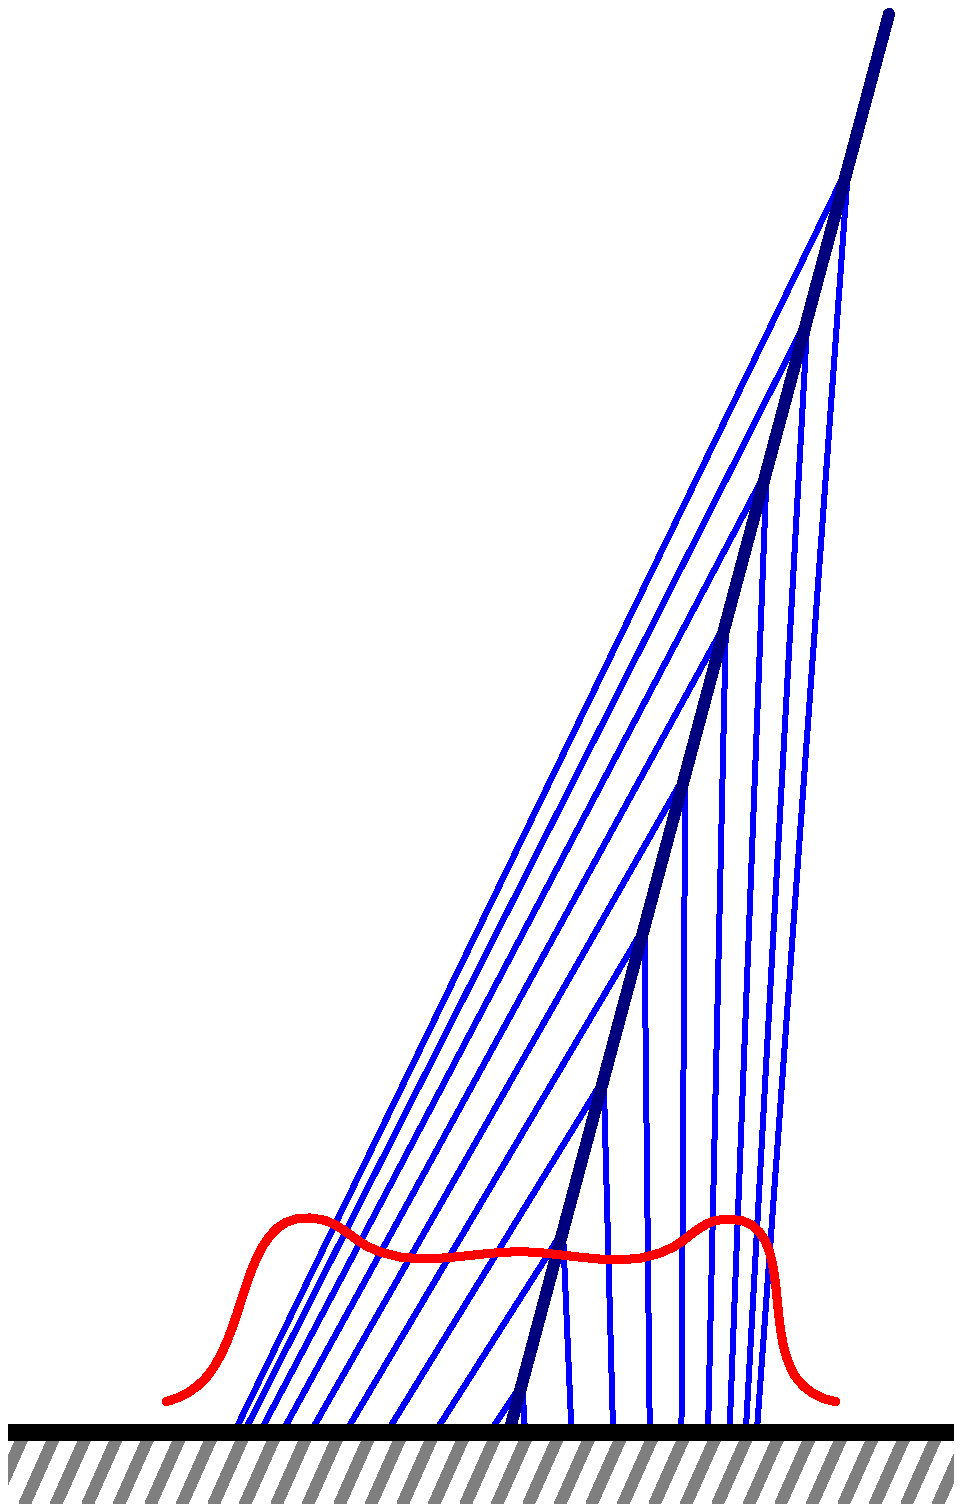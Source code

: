 beginfig(1);

numeric i,h,c;

z0 = (0, 0);
z1 = (0, 10cm);

for i=1 upto 9:
  c := 20-i;
  h := i*c*3.1416/180 cm;
  draw (-h,0) -- (i/10)[z0,z1] -- (h,0)
    withpen pencircle scaled 1bp
    withcolor blue;
endfor;

draw z0--z1   
  withpen pencircle scaled 2bp
  withcolor 0.5[blue,black];

transform T;
picture pic;
T = identity rotatedaround(z0,-15);
pic = currentpicture transformed T;
currentpicture := nullpicture;
draw pic;

clip currentpicture to 
  (-3cm,.65cm)--(3cm,.65cm)--(3cm,20cm)--(-3cm,20cm)--cycle;

for i=-3.5cm step 2mm until 3.5cm:
  draw (i,.65cm)--(i-2mm,2mm)
    withpen pencircle scaled 2bp
    withcolor 0.5[white,black];
endfor;

draw (-3cm,.65cm)--(3cm,.65cm)
  withpen pencircle scaled 3bp;

clip currentpicture to 
  (-3cm,2mm)--(3cm,2mm)--(3cm,20cm)--(-3cm,20cm)--cycle;

transform T;
picture pic;
T = identity scaled 2 shifted (10cm,1cm);
pic = currentpicture transformed T;
currentpicture := nullpicture;
draw pic;

draw ( 6.0cm,2.7cm) ..
     ( 6.5cm,3.0cm) ..
     ( 8.0cm,5.0cm) .. 
     ( 8.5cm,4.7cm) ..
     (10.5cm,4.6cm) ..
     (12.5cm,4.7cm) .. 
     (13.0cm,5.0cm) ..
     (14.0cm,3.0cm) ..
     (14.5cm,2.7cm)
  withpen pencircle scaled 3bp
  withcolor red;

endfig;

end;